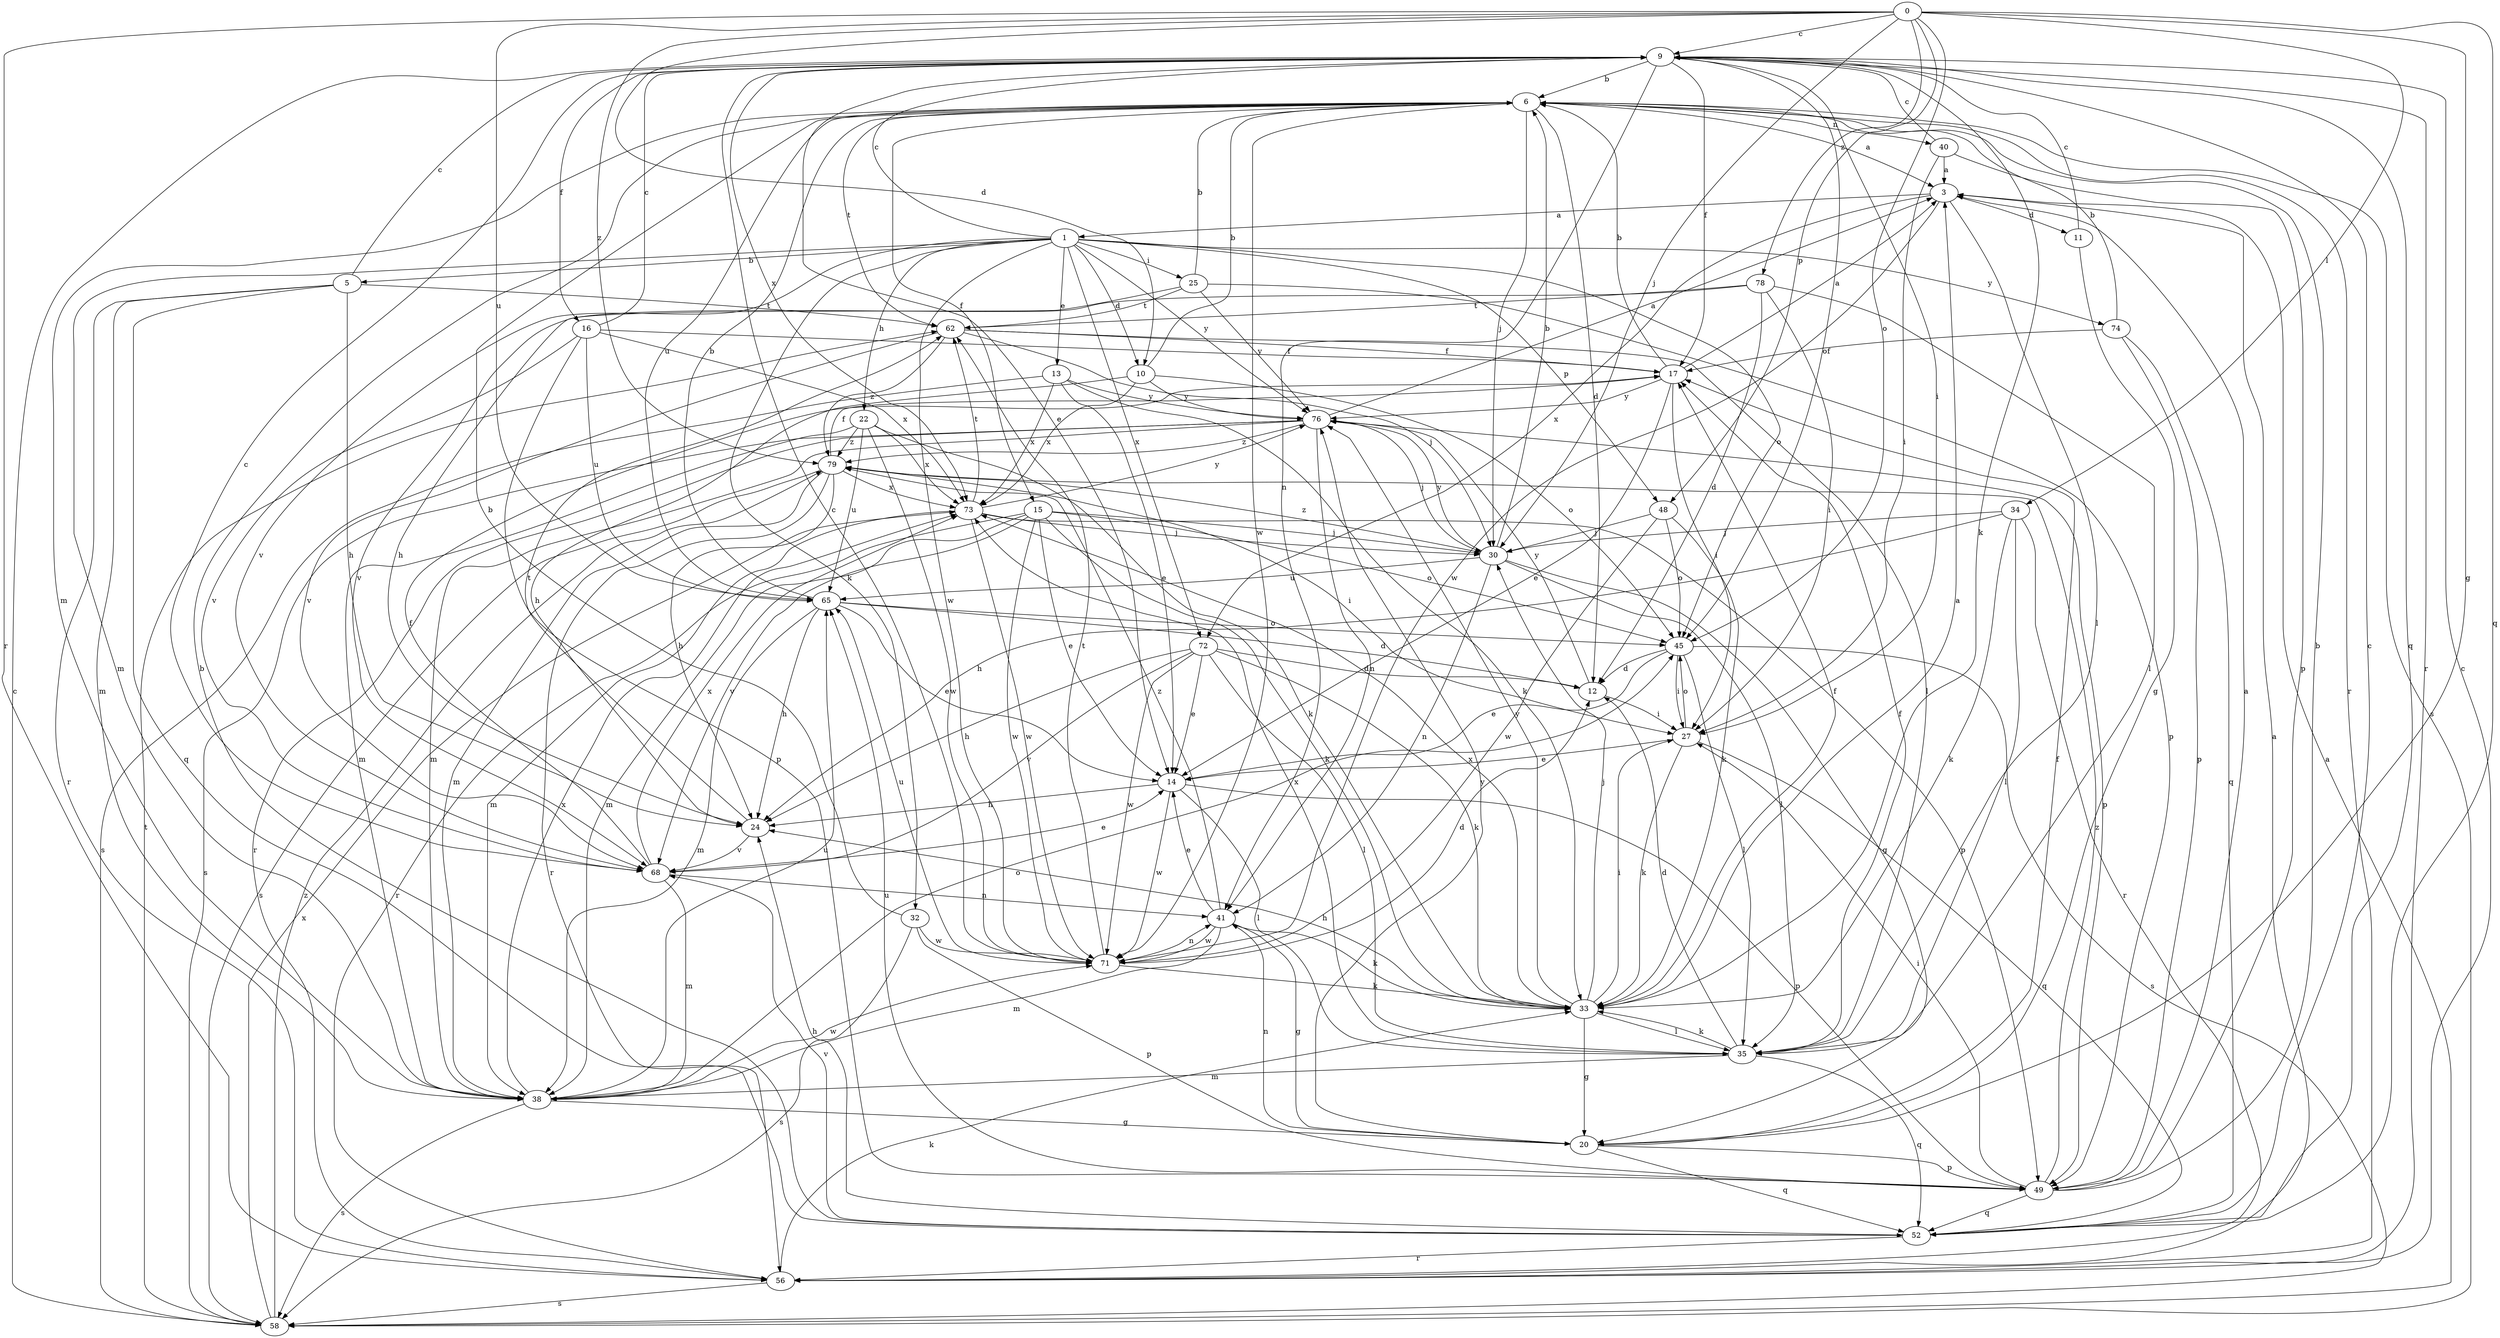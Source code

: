 strict digraph  {
0;
1;
3;
5;
6;
9;
10;
11;
12;
13;
14;
15;
16;
17;
20;
22;
24;
25;
27;
30;
32;
33;
34;
35;
38;
40;
41;
45;
48;
49;
52;
56;
58;
62;
65;
68;
71;
72;
73;
74;
76;
78;
79;
0 -> 9  [label=c];
0 -> 10  [label=d];
0 -> 20  [label=g];
0 -> 30  [label=j];
0 -> 34  [label=l];
0 -> 45  [label=o];
0 -> 48  [label=p];
0 -> 52  [label=q];
0 -> 56  [label=r];
0 -> 65  [label=u];
0 -> 78  [label=z];
0 -> 79  [label=z];
1 -> 5  [label=b];
1 -> 9  [label=c];
1 -> 10  [label=d];
1 -> 13  [label=e];
1 -> 22  [label=h];
1 -> 25  [label=i];
1 -> 32  [label=k];
1 -> 38  [label=m];
1 -> 45  [label=o];
1 -> 48  [label=p];
1 -> 68  [label=v];
1 -> 71  [label=w];
1 -> 72  [label=x];
1 -> 74  [label=y];
1 -> 76  [label=y];
3 -> 1  [label=a];
3 -> 11  [label=d];
3 -> 35  [label=l];
3 -> 71  [label=w];
3 -> 72  [label=x];
5 -> 9  [label=c];
5 -> 24  [label=h];
5 -> 38  [label=m];
5 -> 52  [label=q];
5 -> 56  [label=r];
5 -> 62  [label=t];
6 -> 3  [label=a];
6 -> 12  [label=d];
6 -> 15  [label=f];
6 -> 30  [label=j];
6 -> 38  [label=m];
6 -> 40  [label=n];
6 -> 56  [label=r];
6 -> 58  [label=s];
6 -> 62  [label=t];
6 -> 65  [label=u];
6 -> 71  [label=w];
9 -> 6  [label=b];
9 -> 14  [label=e];
9 -> 16  [label=f];
9 -> 17  [label=f];
9 -> 27  [label=i];
9 -> 33  [label=k];
9 -> 41  [label=n];
9 -> 45  [label=o];
9 -> 52  [label=q];
9 -> 56  [label=r];
9 -> 73  [label=x];
10 -> 6  [label=b];
10 -> 24  [label=h];
10 -> 45  [label=o];
10 -> 73  [label=x];
10 -> 76  [label=y];
11 -> 9  [label=c];
11 -> 20  [label=g];
12 -> 27  [label=i];
12 -> 76  [label=y];
13 -> 14  [label=e];
13 -> 33  [label=k];
13 -> 58  [label=s];
13 -> 73  [label=x];
13 -> 76  [label=y];
14 -> 24  [label=h];
14 -> 35  [label=l];
14 -> 49  [label=p];
14 -> 71  [label=w];
15 -> 14  [label=e];
15 -> 30  [label=j];
15 -> 33  [label=k];
15 -> 38  [label=m];
15 -> 45  [label=o];
15 -> 56  [label=r];
15 -> 68  [label=v];
15 -> 71  [label=w];
16 -> 9  [label=c];
16 -> 17  [label=f];
16 -> 49  [label=p];
16 -> 65  [label=u];
16 -> 68  [label=v];
16 -> 73  [label=x];
17 -> 3  [label=a];
17 -> 6  [label=b];
17 -> 14  [label=e];
17 -> 27  [label=i];
17 -> 76  [label=y];
20 -> 17  [label=f];
20 -> 41  [label=n];
20 -> 49  [label=p];
20 -> 52  [label=q];
20 -> 76  [label=y];
22 -> 33  [label=k];
22 -> 38  [label=m];
22 -> 65  [label=u];
22 -> 71  [label=w];
22 -> 73  [label=x];
22 -> 79  [label=z];
24 -> 62  [label=t];
24 -> 68  [label=v];
25 -> 6  [label=b];
25 -> 24  [label=h];
25 -> 49  [label=p];
25 -> 62  [label=t];
25 -> 76  [label=y];
27 -> 14  [label=e];
27 -> 33  [label=k];
27 -> 45  [label=o];
27 -> 52  [label=q];
30 -> 6  [label=b];
30 -> 20  [label=g];
30 -> 35  [label=l];
30 -> 41  [label=n];
30 -> 65  [label=u];
30 -> 76  [label=y];
30 -> 79  [label=z];
32 -> 6  [label=b];
32 -> 49  [label=p];
32 -> 58  [label=s];
32 -> 71  [label=w];
33 -> 3  [label=a];
33 -> 17  [label=f];
33 -> 20  [label=g];
33 -> 24  [label=h];
33 -> 27  [label=i];
33 -> 30  [label=j];
33 -> 35  [label=l];
33 -> 73  [label=x];
33 -> 76  [label=y];
34 -> 24  [label=h];
34 -> 30  [label=j];
34 -> 33  [label=k];
34 -> 35  [label=l];
34 -> 56  [label=r];
35 -> 12  [label=d];
35 -> 17  [label=f];
35 -> 33  [label=k];
35 -> 38  [label=m];
35 -> 52  [label=q];
35 -> 73  [label=x];
38 -> 20  [label=g];
38 -> 45  [label=o];
38 -> 58  [label=s];
38 -> 65  [label=u];
38 -> 71  [label=w];
38 -> 73  [label=x];
40 -> 3  [label=a];
40 -> 9  [label=c];
40 -> 27  [label=i];
40 -> 49  [label=p];
41 -> 14  [label=e];
41 -> 20  [label=g];
41 -> 33  [label=k];
41 -> 38  [label=m];
41 -> 71  [label=w];
41 -> 79  [label=z];
45 -> 12  [label=d];
45 -> 14  [label=e];
45 -> 27  [label=i];
45 -> 35  [label=l];
45 -> 58  [label=s];
48 -> 30  [label=j];
48 -> 33  [label=k];
48 -> 45  [label=o];
48 -> 71  [label=w];
49 -> 3  [label=a];
49 -> 6  [label=b];
49 -> 27  [label=i];
49 -> 52  [label=q];
49 -> 65  [label=u];
49 -> 79  [label=z];
52 -> 6  [label=b];
52 -> 9  [label=c];
52 -> 24  [label=h];
52 -> 56  [label=r];
52 -> 68  [label=v];
56 -> 3  [label=a];
56 -> 9  [label=c];
56 -> 33  [label=k];
56 -> 58  [label=s];
58 -> 3  [label=a];
58 -> 9  [label=c];
58 -> 62  [label=t];
58 -> 73  [label=x];
58 -> 79  [label=z];
62 -> 17  [label=f];
62 -> 30  [label=j];
62 -> 35  [label=l];
62 -> 68  [label=v];
62 -> 79  [label=z];
65 -> 6  [label=b];
65 -> 12  [label=d];
65 -> 14  [label=e];
65 -> 24  [label=h];
65 -> 38  [label=m];
65 -> 45  [label=o];
68 -> 9  [label=c];
68 -> 14  [label=e];
68 -> 17  [label=f];
68 -> 38  [label=m];
68 -> 41  [label=n];
68 -> 73  [label=x];
71 -> 9  [label=c];
71 -> 12  [label=d];
71 -> 33  [label=k];
71 -> 41  [label=n];
71 -> 62  [label=t];
71 -> 65  [label=u];
72 -> 12  [label=d];
72 -> 14  [label=e];
72 -> 24  [label=h];
72 -> 33  [label=k];
72 -> 35  [label=l];
72 -> 68  [label=v];
72 -> 71  [label=w];
73 -> 30  [label=j];
73 -> 38  [label=m];
73 -> 49  [label=p];
73 -> 62  [label=t];
73 -> 71  [label=w];
73 -> 76  [label=y];
74 -> 6  [label=b];
74 -> 17  [label=f];
74 -> 49  [label=p];
74 -> 52  [label=q];
76 -> 3  [label=a];
76 -> 30  [label=j];
76 -> 38  [label=m];
76 -> 41  [label=n];
76 -> 49  [label=p];
76 -> 56  [label=r];
76 -> 58  [label=s];
76 -> 79  [label=z];
78 -> 12  [label=d];
78 -> 27  [label=i];
78 -> 35  [label=l];
78 -> 62  [label=t];
78 -> 68  [label=v];
79 -> 17  [label=f];
79 -> 24  [label=h];
79 -> 27  [label=i];
79 -> 38  [label=m];
79 -> 56  [label=r];
79 -> 58  [label=s];
79 -> 73  [label=x];
}
